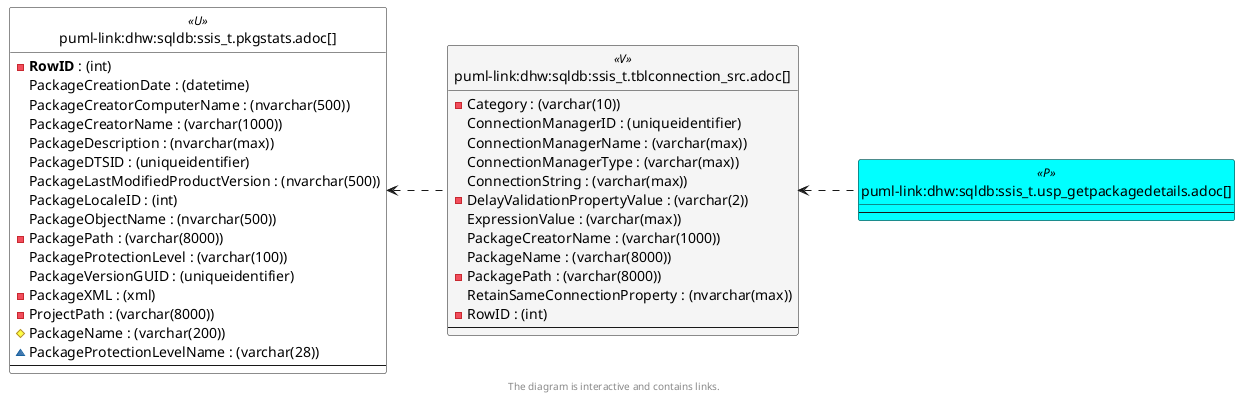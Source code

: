 @startuml
left to right direction
'top to bottom direction
hide circle
'avoide "." issues:
set namespaceSeparator none


skinparam class {
  BackgroundColor White
  BackgroundColor<<FN>> Yellow
  BackgroundColor<<FS>> Yellow
  BackgroundColor<<FT>> LightGray
  BackgroundColor<<IF>> Yellow
  BackgroundColor<<IS>> Yellow
  BackgroundColor<<P>> Aqua
  BackgroundColor<<PC>> Aqua
  BackgroundColor<<SN>> Yellow
  BackgroundColor<<SO>> SlateBlue
  BackgroundColor<<TF>> LightGray
  BackgroundColor<<TR>> Tomato
  BackgroundColor<<U>> White
  BackgroundColor<<V>> WhiteSmoke
  BackgroundColor<<X>> Aqua
  BackgroundColor<<external>> AliceBlue
}


entity "puml-link:dhw:sqldb:ssis_t.pkgstats.adoc[]" as ssis_t.pkgStats << U >> {
  - **RowID** : (int)
  PackageCreationDate : (datetime)
  PackageCreatorComputerName : (nvarchar(500))
  PackageCreatorName : (varchar(1000))
  PackageDescription : (nvarchar(max))
  PackageDTSID : (uniqueidentifier)
  PackageLastModifiedProductVersion : (nvarchar(500))
  PackageLocaleID : (int)
  PackageObjectName : (nvarchar(500))
  - PackagePath : (varchar(8000))
  PackageProtectionLevel : (varchar(100))
  PackageVersionGUID : (uniqueidentifier)
  - PackageXML : (xml)
  - ProjectPath : (varchar(8000))
  # PackageName : (varchar(200))
  ~ PackageProtectionLevelName : (varchar(28))
  --
}

entity "puml-link:dhw:sqldb:ssis_t.tblconnection_src.adoc[]" as ssis_t.TblConnection_src << V >> {
  - Category : (varchar(10))
  ConnectionManagerID : (uniqueidentifier)
  ConnectionManagerName : (varchar(max))
  ConnectionManagerType : (varchar(max))
  ConnectionString : (varchar(max))
  - DelayValidationPropertyValue : (varchar(2))
  ExpressionValue : (varchar(max))
  PackageCreatorName : (varchar(1000))
  PackageName : (varchar(8000))
  - PackagePath : (varchar(8000))
  RetainSameConnectionProperty : (nvarchar(max))
  - RowID : (int)
  --
}

entity "puml-link:dhw:sqldb:ssis_t.usp_getpackagedetails.adoc[]" as ssis_t.usp_GetPackageDetails << P >> {
  --
}

ssis_t.pkgStats <.. ssis_t.TblConnection_src
ssis_t.TblConnection_src <.. ssis_t.usp_GetPackageDetails
footer The diagram is interactive and contains links.
@enduml

